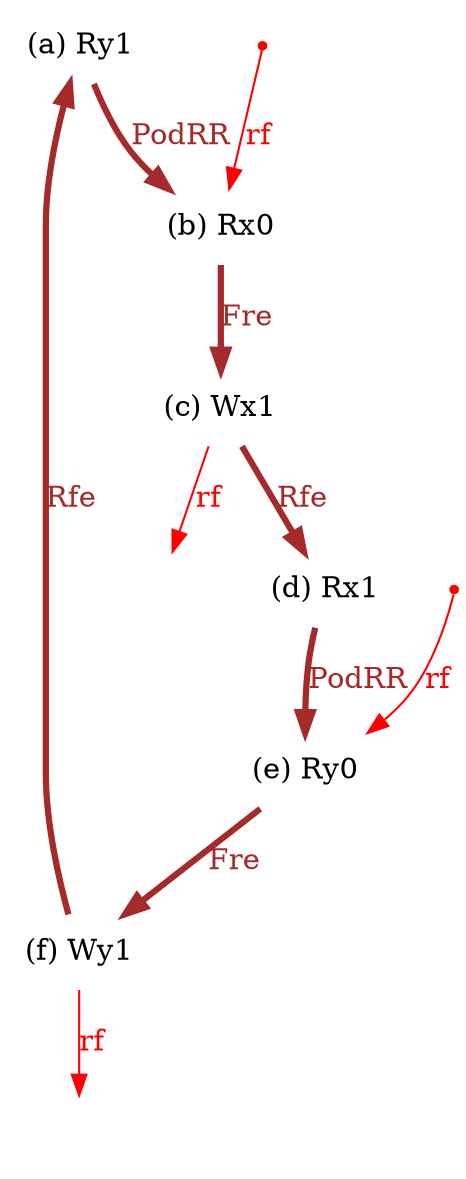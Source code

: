 digraph G {

splines=true;

overlap=scale;

compound=true;


/* the unlocked events */
eiid0 [shape=plaintext  ] [color=blue] [rank=sink] [label="(a) Ry1" ];
eiid1 [shape=plaintext  ] [color=blue] [rank=sink] [label="(b) Rx0" ];
eiid2 [shape=plaintext  ] [color=blue] [rank=sink] [label="(c) Wx1" ];
eiid3 [shape=plaintext  ] [color=blue] [rank=sink] [label="(d) Rx1" ];
eiid4 [shape=plaintext  ] [color=blue] [rank=sink] [label="(e) Ry0" ];
eiid5 [shape=plaintext  ] [color=blue] [rank=sink] [label="(f) Wy1" ];

/* the intra_causality_data edges */


/* the intra_causality_control edges */

 /* the rfmap edges */
finaleiid2 [shape=none, label=""];
eiid2 -> finaleiid2 [label="rf", color="red", fontcolor="red"];
finaleiid5 [shape=none, label=""];
eiid5 -> finaleiid5 [label="rf", color="red", fontcolor="red"];
initeiid1 [label="", shape=point , color="red"];
initeiid1 -> eiid1 [label="rf", color="red", fontcolor="red"];
initeiid4 [label="", shape=point , color="red"];
initeiid4 -> eiid4 [label="rf", color="red", fontcolor="red"];

/* the view order edges */

/* The viewed-before edges */
eiid0 -> eiid1 [label="PodRR", color="brown", fontcolor="brown", style="setlinewidth(3)"];
eiid3 -> eiid4 [label="PodRR", color="brown", fontcolor="brown", style="setlinewidth(3)"];
eiid1 -> eiid2 [label="Fre", color="brown", fontcolor="brown", style="setlinewidth(3)"];
eiid4 -> eiid5 [label="Fre", color="brown", fontcolor="brown", style="setlinewidth(3)"];
eiid2 -> eiid3 [label="Rfe", color="brown", fontcolor="brown", style="setlinewidth(3)"];
eiid5 -> eiid0 [label="Rfe", color="brown", fontcolor="brown", style="setlinewidth(3)"];
/* The calculated basic viewed-before edges */

/* the groupA and groupB of barriers */
}

